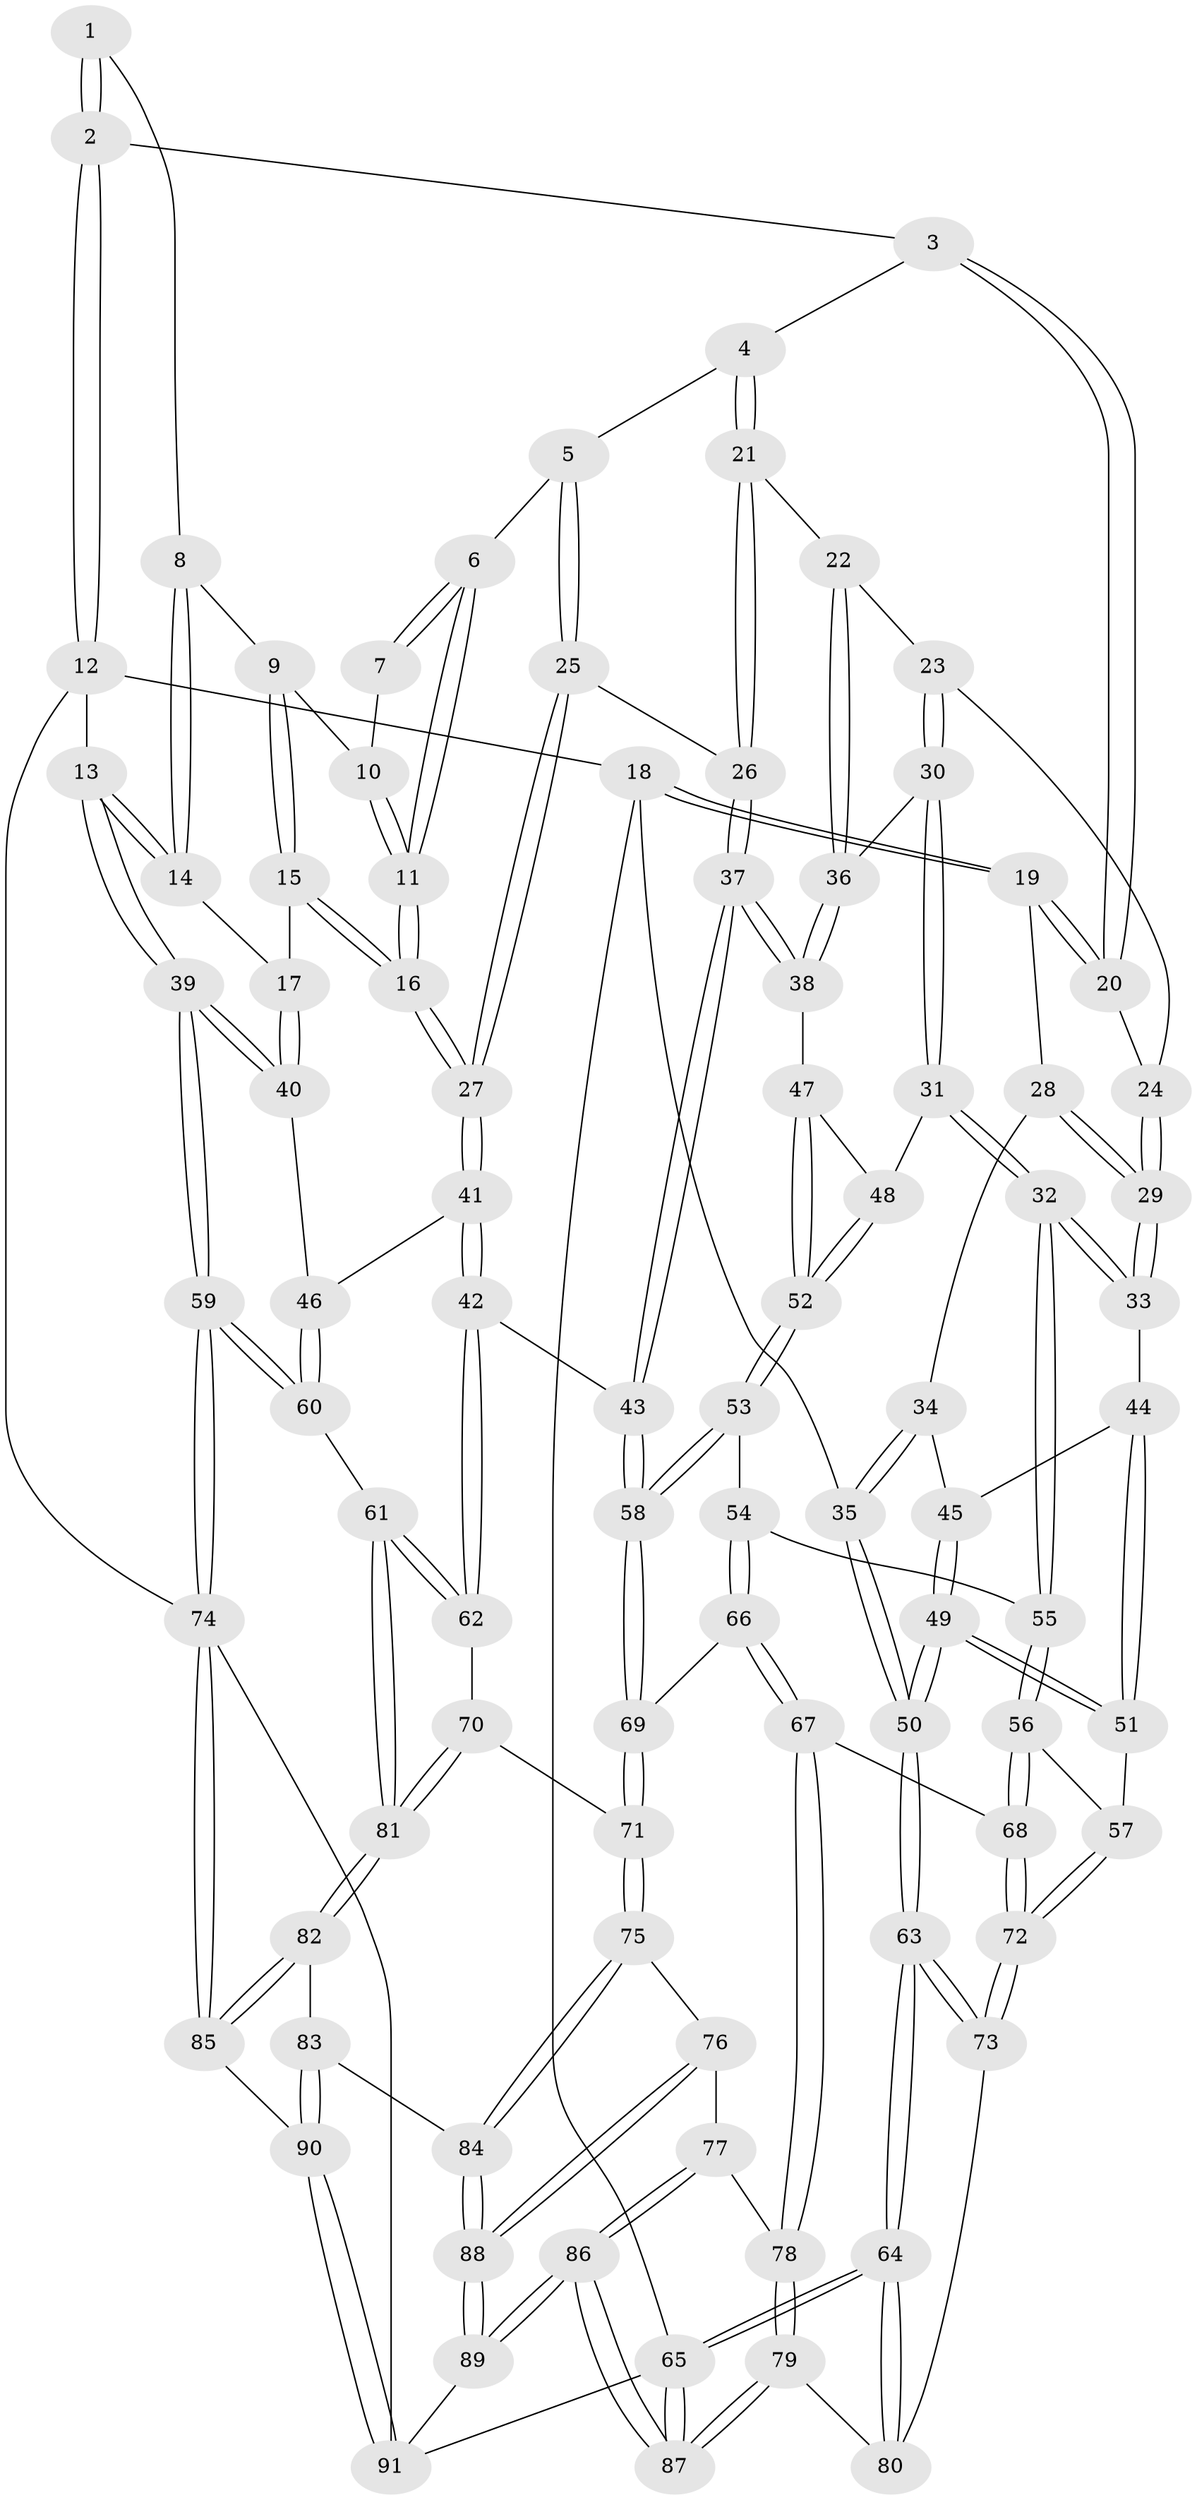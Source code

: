 // coarse degree distribution, {3: 0.25, 4: 0.3269230769230769, 5: 0.28846153846153844, 2: 0.019230769230769232, 6: 0.11538461538461539}
// Generated by graph-tools (version 1.1) at 2025/42/03/06/25 10:42:29]
// undirected, 91 vertices, 224 edges
graph export_dot {
graph [start="1"]
  node [color=gray90,style=filled];
  1 [pos="+0.930324815088232+0.02638255908485021"];
  2 [pos="+1+0"];
  3 [pos="+0.5765032173570658+0"];
  4 [pos="+0.6445706361375919+0"];
  5 [pos="+0.6724566305524485+0"];
  6 [pos="+0.7101029622365731+0.033103976644946645"];
  7 [pos="+0.7731851063394432+0.046541439322088936"];
  8 [pos="+0.9073625267104478+0.08825892747047288"];
  9 [pos="+0.9018036770814627+0.09097621047232646"];
  10 [pos="+0.8513231420880085+0.07701502822361134"];
  11 [pos="+0.7913445075931311+0.21048169040657522"];
  12 [pos="+1+0"];
  13 [pos="+1+0.17246068239883508"];
  14 [pos="+0.9857475892560977+0.17064447278407213"];
  15 [pos="+0.8060293935598855+0.22147254307288466"];
  16 [pos="+0.7968881742035425+0.22340722418796316"];
  17 [pos="+0.88904088398575+0.2318621578929651"];
  18 [pos="+0+0"];
  19 [pos="+0.09398925135118624+0"];
  20 [pos="+0.49627163066552193+0"];
  21 [pos="+0.6112881755375138+0.2168372006019814"];
  22 [pos="+0.5671471341315154+0.2166208505565249"];
  23 [pos="+0.48614537514279266+0.13758377361532997"];
  24 [pos="+0.4852536619793399+0.07891004612196248"];
  25 [pos="+0.66060876817137+0.24436710382535037"];
  26 [pos="+0.6554061055792292+0.246089145440199"];
  27 [pos="+0.7928135307256647+0.22945102993002497"];
  28 [pos="+0.13921579720312566+0"];
  29 [pos="+0.26574566006588746+0.2556587922906888"];
  30 [pos="+0.41374315404614825+0.2725315160226697"];
  31 [pos="+0.3622796608360272+0.30378710542464976"];
  32 [pos="+0.310711798782832+0.30859531698477416"];
  33 [pos="+0.2732037498930482+0.2815586374530788"];
  34 [pos="+0.08989551499532442+0.2849499675354452"];
  35 [pos="+0+0.20515010847323303"];
  36 [pos="+0.5305955825917167+0.2952824090949082"];
  37 [pos="+0.610449072067542+0.3680142724792496"];
  38 [pos="+0.5834875641232332+0.35874600925276773"];
  39 [pos="+1+0.4156754704722672"];
  40 [pos="+0.9500411206496014+0.3098583408442768"];
  41 [pos="+0.7887588369838375+0.3752120035713467"];
  42 [pos="+0.6833498055758781+0.44397893013663964"];
  43 [pos="+0.654676705870044+0.42775456891111135"];
  44 [pos="+0.1660140310028751+0.3323857361731074"];
  45 [pos="+0.14142823215232284+0.33044109211647804"];
  46 [pos="+0.8227887071234318+0.3899883308759698"];
  47 [pos="+0.5571664598328264+0.3693408632441192"];
  48 [pos="+0.4367688631024859+0.3730646081573053"];
  49 [pos="+0+0.44795665654453176"];
  50 [pos="+0+0.4482779427574139"];
  51 [pos="+0.13705493590599352+0.5103352714876654"];
  52 [pos="+0.47130769757073016+0.4570282420580916"];
  53 [pos="+0.4716300773427855+0.47464705027341003"];
  54 [pos="+0.38164919553362014+0.47107906756336904"];
  55 [pos="+0.30680384311578573+0.42715420913855034"];
  56 [pos="+0.2933832445509057+0.45119554908320475"];
  57 [pos="+0.14618206885580476+0.5190250772642839"];
  58 [pos="+0.4919182229632779+0.5048929056951189"];
  59 [pos="+1+0.5444110157198586"];
  60 [pos="+1+0.5514232420610921"];
  61 [pos="+0.8040363837711141+0.6501412321103204"];
  62 [pos="+0.6877450747647829+0.4746219620786462"];
  63 [pos="+0+0.6564308695788807"];
  64 [pos="+0+0.8760766838792443"];
  65 [pos="+0+1"];
  66 [pos="+0.39658516768985635+0.6137358112166972"];
  67 [pos="+0.35698147474070463+0.6284761199354585"];
  68 [pos="+0.3244267925153267+0.6124955169935078"];
  69 [pos="+0.48529095423549073+0.6020965815844606"];
  70 [pos="+0.5388980745623989+0.6406922084371064"];
  71 [pos="+0.5378128253565432+0.6409855977344412"];
  72 [pos="+0.16945870762286308+0.6307468680795743"];
  73 [pos="+0.1603639698318079+0.6466823619197409"];
  74 [pos="+1+0.7992817747160154"];
  75 [pos="+0.5310116870638593+0.722430521046852"];
  76 [pos="+0.4523486558908813+0.8001223096653057"];
  77 [pos="+0.4218033307924424+0.7995238941624718"];
  78 [pos="+0.35221618195485666+0.7354467715172427"];
  79 [pos="+0.19040255678073856+0.8187727212994581"];
  80 [pos="+0.1647429251270684+0.6978099440247999"];
  81 [pos="+0.7845658402684835+0.6865411160159992"];
  82 [pos="+0.7790871927660535+0.7721788677790357"];
  83 [pos="+0.7726400721389493+0.7890172401031833"];
  84 [pos="+0.6817212144348431+0.8596041652044224"];
  85 [pos="+1+0.8237940355836568"];
  86 [pos="+0.11875660906749247+1"];
  87 [pos="+0.07024337912057053+1"];
  88 [pos="+0.5985241329709262+1"];
  89 [pos="+0.5846805867996242+1"];
  90 [pos="+0.8926811197750966+0.929001031695964"];
  91 [pos="+0.8308347282486401+1"];
  1 -- 2;
  1 -- 2;
  1 -- 8;
  2 -- 3;
  2 -- 12;
  2 -- 12;
  3 -- 4;
  3 -- 20;
  3 -- 20;
  4 -- 5;
  4 -- 21;
  4 -- 21;
  5 -- 6;
  5 -- 25;
  5 -- 25;
  6 -- 7;
  6 -- 7;
  6 -- 11;
  6 -- 11;
  7 -- 10;
  8 -- 9;
  8 -- 14;
  8 -- 14;
  9 -- 10;
  9 -- 15;
  9 -- 15;
  10 -- 11;
  10 -- 11;
  11 -- 16;
  11 -- 16;
  12 -- 13;
  12 -- 18;
  12 -- 74;
  13 -- 14;
  13 -- 14;
  13 -- 39;
  13 -- 39;
  14 -- 17;
  15 -- 16;
  15 -- 16;
  15 -- 17;
  16 -- 27;
  16 -- 27;
  17 -- 40;
  17 -- 40;
  18 -- 19;
  18 -- 19;
  18 -- 35;
  18 -- 65;
  19 -- 20;
  19 -- 20;
  19 -- 28;
  20 -- 24;
  21 -- 22;
  21 -- 26;
  21 -- 26;
  22 -- 23;
  22 -- 36;
  22 -- 36;
  23 -- 24;
  23 -- 30;
  23 -- 30;
  24 -- 29;
  24 -- 29;
  25 -- 26;
  25 -- 27;
  25 -- 27;
  26 -- 37;
  26 -- 37;
  27 -- 41;
  27 -- 41;
  28 -- 29;
  28 -- 29;
  28 -- 34;
  29 -- 33;
  29 -- 33;
  30 -- 31;
  30 -- 31;
  30 -- 36;
  31 -- 32;
  31 -- 32;
  31 -- 48;
  32 -- 33;
  32 -- 33;
  32 -- 55;
  32 -- 55;
  33 -- 44;
  34 -- 35;
  34 -- 35;
  34 -- 45;
  35 -- 50;
  35 -- 50;
  36 -- 38;
  36 -- 38;
  37 -- 38;
  37 -- 38;
  37 -- 43;
  37 -- 43;
  38 -- 47;
  39 -- 40;
  39 -- 40;
  39 -- 59;
  39 -- 59;
  40 -- 46;
  41 -- 42;
  41 -- 42;
  41 -- 46;
  42 -- 43;
  42 -- 62;
  42 -- 62;
  43 -- 58;
  43 -- 58;
  44 -- 45;
  44 -- 51;
  44 -- 51;
  45 -- 49;
  45 -- 49;
  46 -- 60;
  46 -- 60;
  47 -- 48;
  47 -- 52;
  47 -- 52;
  48 -- 52;
  48 -- 52;
  49 -- 50;
  49 -- 50;
  49 -- 51;
  49 -- 51;
  50 -- 63;
  50 -- 63;
  51 -- 57;
  52 -- 53;
  52 -- 53;
  53 -- 54;
  53 -- 58;
  53 -- 58;
  54 -- 55;
  54 -- 66;
  54 -- 66;
  55 -- 56;
  55 -- 56;
  56 -- 57;
  56 -- 68;
  56 -- 68;
  57 -- 72;
  57 -- 72;
  58 -- 69;
  58 -- 69;
  59 -- 60;
  59 -- 60;
  59 -- 74;
  59 -- 74;
  60 -- 61;
  61 -- 62;
  61 -- 62;
  61 -- 81;
  61 -- 81;
  62 -- 70;
  63 -- 64;
  63 -- 64;
  63 -- 73;
  63 -- 73;
  64 -- 65;
  64 -- 65;
  64 -- 80;
  64 -- 80;
  65 -- 87;
  65 -- 87;
  65 -- 91;
  66 -- 67;
  66 -- 67;
  66 -- 69;
  67 -- 68;
  67 -- 78;
  67 -- 78;
  68 -- 72;
  68 -- 72;
  69 -- 71;
  69 -- 71;
  70 -- 71;
  70 -- 81;
  70 -- 81;
  71 -- 75;
  71 -- 75;
  72 -- 73;
  72 -- 73;
  73 -- 80;
  74 -- 85;
  74 -- 85;
  74 -- 91;
  75 -- 76;
  75 -- 84;
  75 -- 84;
  76 -- 77;
  76 -- 88;
  76 -- 88;
  77 -- 78;
  77 -- 86;
  77 -- 86;
  78 -- 79;
  78 -- 79;
  79 -- 80;
  79 -- 87;
  79 -- 87;
  81 -- 82;
  81 -- 82;
  82 -- 83;
  82 -- 85;
  82 -- 85;
  83 -- 84;
  83 -- 90;
  83 -- 90;
  84 -- 88;
  84 -- 88;
  85 -- 90;
  86 -- 87;
  86 -- 87;
  86 -- 89;
  86 -- 89;
  88 -- 89;
  88 -- 89;
  89 -- 91;
  90 -- 91;
  90 -- 91;
}
